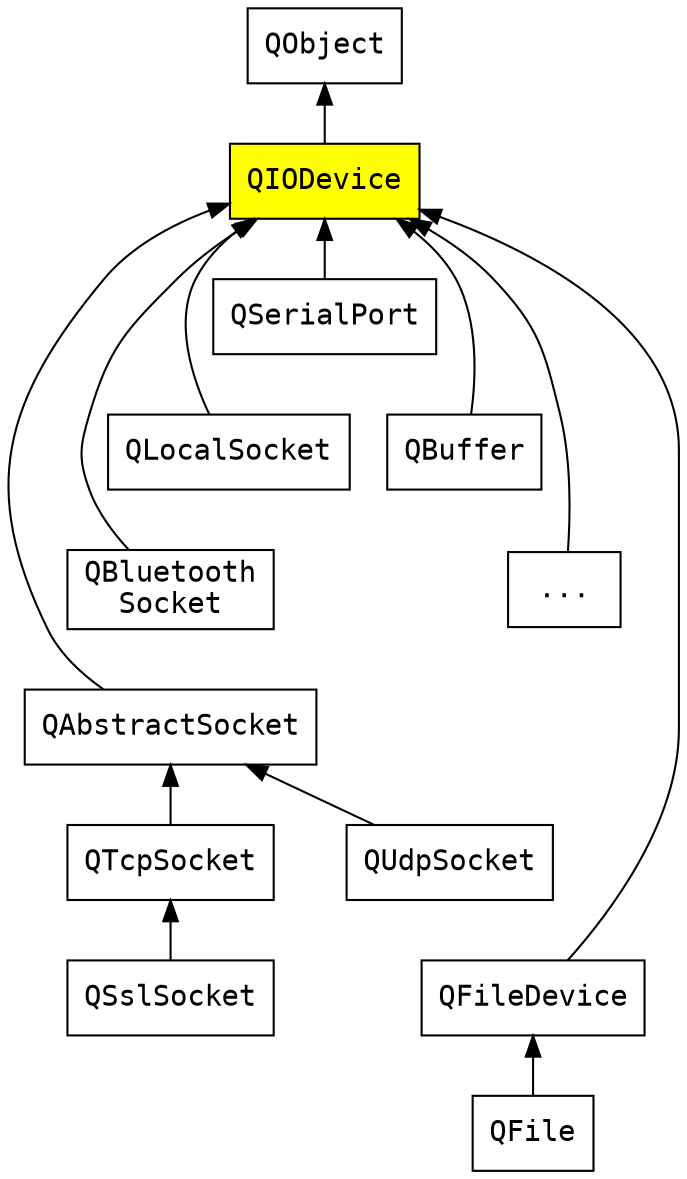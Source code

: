 digraph QIODevice {

ranksep=0.4

node [shape="rect",fontname="monospace"]

QObject
QIODevice [style="filled",fillcolor="yellow"]
QAbstractSocket
QTcpSocket
QUdpSocket
QSslSocket
QLocalSocket
QBluetoothSocket [label="QBluetooth\nSocket"]
QSerialPort
QBuffer
QFileDevice
QFile
QIODevice_other [label="..."]

edge [dir="both",arrowhead="none",arrowtail="normal"]

QObject -> QIODevice
QIODevice -> QAbstractSocket
QAbstractSocket -> QTcpSocket
QAbstractSocket -> QUdpSocket
QTcpSocket -> QSslSocket
QIODevice -> QLocalSocket
QIODevice -> QBluetoothSocket
QIODevice -> QSerialPort
QIODevice -> QBuffer
QIODevice -> QFileDevice
QFileDevice -> QFile
QIODevice -> QIODevice_other

edge [style="invis"]

QLocalSocket -> QBluetoothSocket
QBluetoothSocket -> QAbstractSocket
QSerialPort -> QBuffer
QSerialPort -> QLocalSocket
QBuffer -> QUdpSocket
QBuffer -> QIODevice_other
QUdpSocket -> QFileDevice


}
